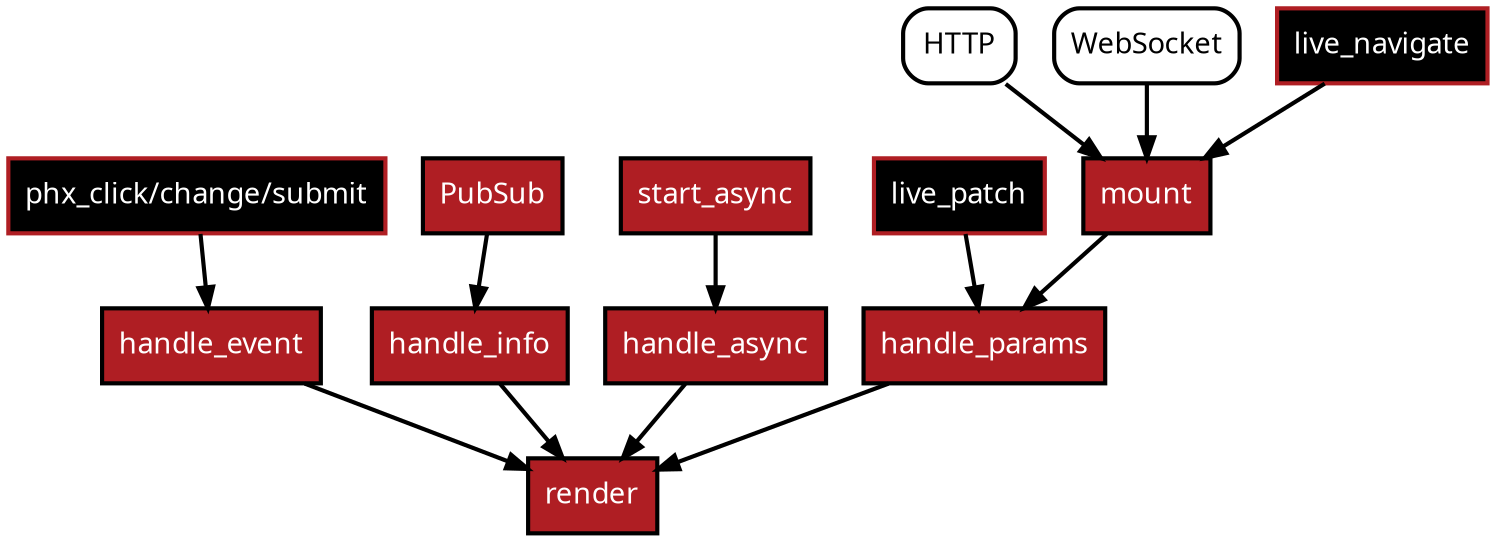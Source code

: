 strict digraph {
  bgcolor=transparent
  color="#af1e23"
  fontcolor="#af1e23"
  fontname="Verdana"
  rankdir="TB"
  node [
    color=black,
    fillcolor="#af1e23",
    fontcolor=white,
    fontname="Verdana",
    penwidth=2,
    shape=box,
    style=filled,
  ]
  edge [
    color=black,
    fontname="Verdana",
    penwidth=2,
  ]

  subgraph elixir {
    mount -> handle_params
    handle_params -> render
    handle_event -> render
    PubSub -> handle_info
    handle_info -> render
    start_async -> handle_async
    handle_async -> render
  }

  subgraph other {
    node [
      color=black,
      fillcolor=white,
      fontcolor=black,
      fontname="Verdana",
      penwidth=2,
      shape=box,
      style=rounded,
    ]
    edge [
      color=black,
      fontname="Verdana",
      penwidth=2,
    ]

    HTTP -> mount
    WebSocket -> mount
  }

  subgraph html {
    node [
      color="#af1e23",
      fillcolor=black,
      fontcolor=white,
      fontname="Verdana",
      penwidth=2,
      shape=box,
      style=filled,
    ]
    edge [
      color=black,
      fontname="Verdana",
      penwidth=2,
    ]
    live_navigate -> mount
    live_patch -> handle_params
    "phx_click/change/submit" -> handle_event
  }
}
